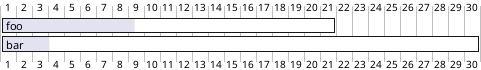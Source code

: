 {
  "sha1": "o7fzrbtpppom5uoih2q0e2b69iinxzl",
  "insertion": {
    "when": "2024-06-04T17:28:39.482Z",
    "url": "https://forum.plantuml.net/10679/feature-gantt-progress",
    "user": "plantuml@gmail.com"
  }
}
@startgantt
[foo] lasts 21 days
[foo] is 40% completed
[bar] lasts 30 days and is 10% complete
@endgantt
